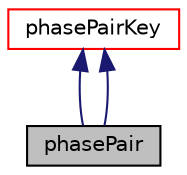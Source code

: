 digraph "phasePair"
{
  bgcolor="transparent";
  edge [fontname="Helvetica",fontsize="10",labelfontname="Helvetica",labelfontsize="10"];
  node [fontname="Helvetica",fontsize="10",shape=record];
  Node4 [label="phasePair",height=0.2,width=0.4,color="black", fillcolor="grey75", style="filled", fontcolor="black"];
  Node5 -> Node4 [dir="back",color="midnightblue",fontsize="10",style="solid",fontname="Helvetica"];
  Node5 [label="phasePairKey",height=0.2,width=0.4,color="red",URL="$a02800.html"];
  Node5 -> Node4 [dir="back",color="midnightblue",fontsize="10",style="solid",fontname="Helvetica"];
}
